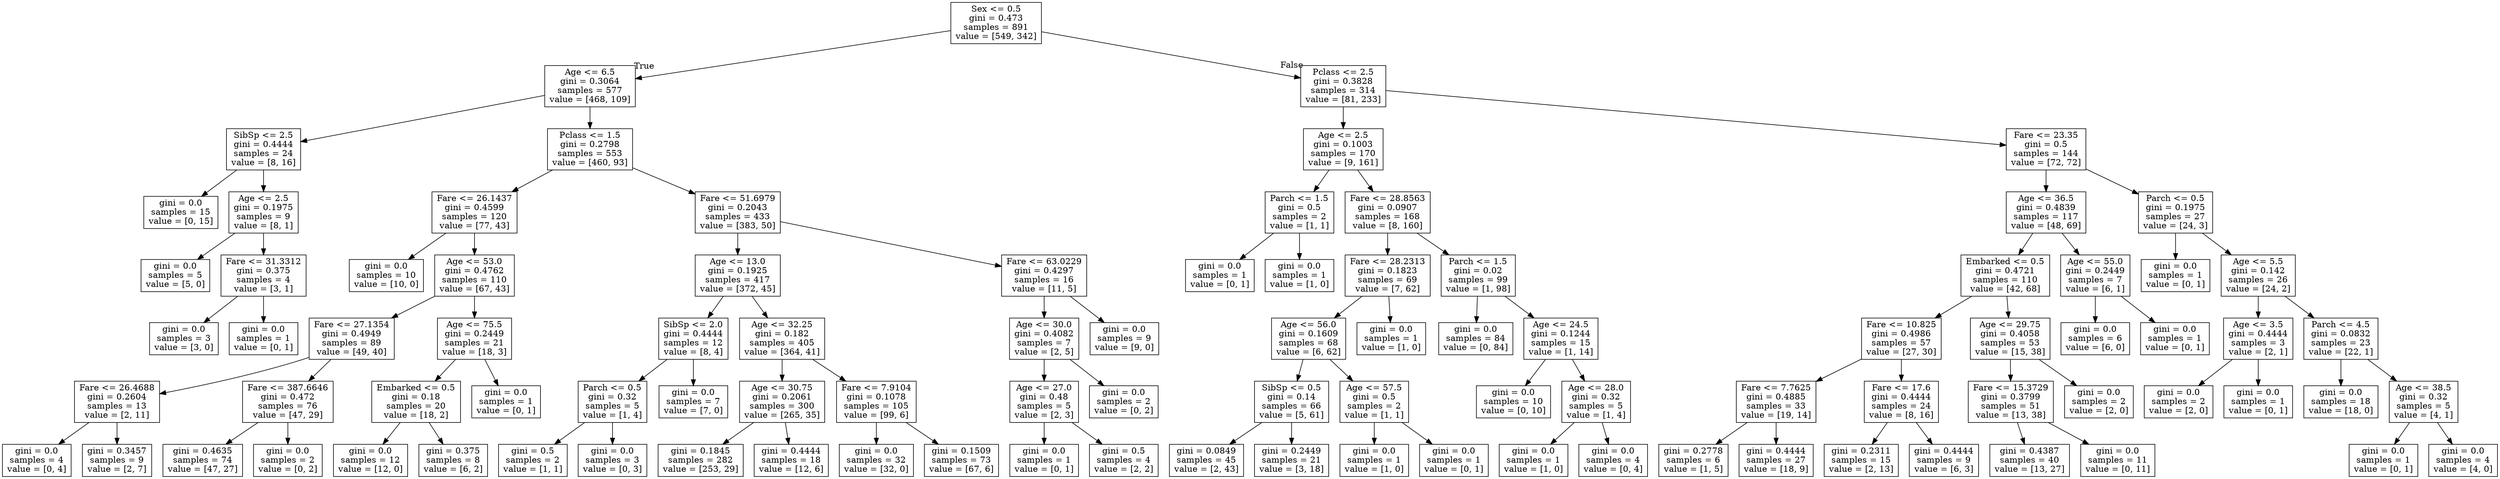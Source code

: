 digraph Tree {
node [shape=box] ;
0 [label="Sex <= 0.5\ngini = 0.473\nsamples = 891\nvalue = [549, 342]"] ;
1 [label="Age <= 6.5\ngini = 0.3064\nsamples = 577\nvalue = [468, 109]"] ;
0 -> 1 [labeldistance=2.5, labelangle=45, headlabel="True"] ;
2 [label="SibSp <= 2.5\ngini = 0.4444\nsamples = 24\nvalue = [8, 16]"] ;
1 -> 2 ;
3 [label="gini = 0.0\nsamples = 15\nvalue = [0, 15]"] ;
2 -> 3 ;
4 [label="Age <= 2.5\ngini = 0.1975\nsamples = 9\nvalue = [8, 1]"] ;
2 -> 4 ;
5 [label="gini = 0.0\nsamples = 5\nvalue = [5, 0]"] ;
4 -> 5 ;
6 [label="Fare <= 31.3312\ngini = 0.375\nsamples = 4\nvalue = [3, 1]"] ;
4 -> 6 ;
7 [label="gini = 0.0\nsamples = 3\nvalue = [3, 0]"] ;
6 -> 7 ;
8 [label="gini = 0.0\nsamples = 1\nvalue = [0, 1]"] ;
6 -> 8 ;
9 [label="Pclass <= 1.5\ngini = 0.2798\nsamples = 553\nvalue = [460, 93]"] ;
1 -> 9 ;
10 [label="Fare <= 26.1437\ngini = 0.4599\nsamples = 120\nvalue = [77, 43]"] ;
9 -> 10 ;
11 [label="gini = 0.0\nsamples = 10\nvalue = [10, 0]"] ;
10 -> 11 ;
12 [label="Age <= 53.0\ngini = 0.4762\nsamples = 110\nvalue = [67, 43]"] ;
10 -> 12 ;
13 [label="Fare <= 27.1354\ngini = 0.4949\nsamples = 89\nvalue = [49, 40]"] ;
12 -> 13 ;
14 [label="Fare <= 26.4688\ngini = 0.2604\nsamples = 13\nvalue = [2, 11]"] ;
13 -> 14 ;
15 [label="gini = 0.0\nsamples = 4\nvalue = [0, 4]"] ;
14 -> 15 ;
16 [label="gini = 0.3457\nsamples = 9\nvalue = [2, 7]"] ;
14 -> 16 ;
17 [label="Fare <= 387.6646\ngini = 0.472\nsamples = 76\nvalue = [47, 29]"] ;
13 -> 17 ;
18 [label="gini = 0.4635\nsamples = 74\nvalue = [47, 27]"] ;
17 -> 18 ;
19 [label="gini = 0.0\nsamples = 2\nvalue = [0, 2]"] ;
17 -> 19 ;
20 [label="Age <= 75.5\ngini = 0.2449\nsamples = 21\nvalue = [18, 3]"] ;
12 -> 20 ;
21 [label="Embarked <= 0.5\ngini = 0.18\nsamples = 20\nvalue = [18, 2]"] ;
20 -> 21 ;
22 [label="gini = 0.0\nsamples = 12\nvalue = [12, 0]"] ;
21 -> 22 ;
23 [label="gini = 0.375\nsamples = 8\nvalue = [6, 2]"] ;
21 -> 23 ;
24 [label="gini = 0.0\nsamples = 1\nvalue = [0, 1]"] ;
20 -> 24 ;
25 [label="Fare <= 51.6979\ngini = 0.2043\nsamples = 433\nvalue = [383, 50]"] ;
9 -> 25 ;
26 [label="Age <= 13.0\ngini = 0.1925\nsamples = 417\nvalue = [372, 45]"] ;
25 -> 26 ;
27 [label="SibSp <= 2.0\ngini = 0.4444\nsamples = 12\nvalue = [8, 4]"] ;
26 -> 27 ;
28 [label="Parch <= 0.5\ngini = 0.32\nsamples = 5\nvalue = [1, 4]"] ;
27 -> 28 ;
29 [label="gini = 0.5\nsamples = 2\nvalue = [1, 1]"] ;
28 -> 29 ;
30 [label="gini = 0.0\nsamples = 3\nvalue = [0, 3]"] ;
28 -> 30 ;
31 [label="gini = 0.0\nsamples = 7\nvalue = [7, 0]"] ;
27 -> 31 ;
32 [label="Age <= 32.25\ngini = 0.182\nsamples = 405\nvalue = [364, 41]"] ;
26 -> 32 ;
33 [label="Age <= 30.75\ngini = 0.2061\nsamples = 300\nvalue = [265, 35]"] ;
32 -> 33 ;
34 [label="gini = 0.1845\nsamples = 282\nvalue = [253, 29]"] ;
33 -> 34 ;
35 [label="gini = 0.4444\nsamples = 18\nvalue = [12, 6]"] ;
33 -> 35 ;
36 [label="Fare <= 7.9104\ngini = 0.1078\nsamples = 105\nvalue = [99, 6]"] ;
32 -> 36 ;
37 [label="gini = 0.0\nsamples = 32\nvalue = [32, 0]"] ;
36 -> 37 ;
38 [label="gini = 0.1509\nsamples = 73\nvalue = [67, 6]"] ;
36 -> 38 ;
39 [label="Fare <= 63.0229\ngini = 0.4297\nsamples = 16\nvalue = [11, 5]"] ;
25 -> 39 ;
40 [label="Age <= 30.0\ngini = 0.4082\nsamples = 7\nvalue = [2, 5]"] ;
39 -> 40 ;
41 [label="Age <= 27.0\ngini = 0.48\nsamples = 5\nvalue = [2, 3]"] ;
40 -> 41 ;
42 [label="gini = 0.0\nsamples = 1\nvalue = [0, 1]"] ;
41 -> 42 ;
43 [label="gini = 0.5\nsamples = 4\nvalue = [2, 2]"] ;
41 -> 43 ;
44 [label="gini = 0.0\nsamples = 2\nvalue = [0, 2]"] ;
40 -> 44 ;
45 [label="gini = 0.0\nsamples = 9\nvalue = [9, 0]"] ;
39 -> 45 ;
46 [label="Pclass <= 2.5\ngini = 0.3828\nsamples = 314\nvalue = [81, 233]"] ;
0 -> 46 [labeldistance=2.5, labelangle=-45, headlabel="False"] ;
47 [label="Age <= 2.5\ngini = 0.1003\nsamples = 170\nvalue = [9, 161]"] ;
46 -> 47 ;
48 [label="Parch <= 1.5\ngini = 0.5\nsamples = 2\nvalue = [1, 1]"] ;
47 -> 48 ;
49 [label="gini = 0.0\nsamples = 1\nvalue = [0, 1]"] ;
48 -> 49 ;
50 [label="gini = 0.0\nsamples = 1\nvalue = [1, 0]"] ;
48 -> 50 ;
51 [label="Fare <= 28.8563\ngini = 0.0907\nsamples = 168\nvalue = [8, 160]"] ;
47 -> 51 ;
52 [label="Fare <= 28.2313\ngini = 0.1823\nsamples = 69\nvalue = [7, 62]"] ;
51 -> 52 ;
53 [label="Age <= 56.0\ngini = 0.1609\nsamples = 68\nvalue = [6, 62]"] ;
52 -> 53 ;
54 [label="SibSp <= 0.5\ngini = 0.14\nsamples = 66\nvalue = [5, 61]"] ;
53 -> 54 ;
55 [label="gini = 0.0849\nsamples = 45\nvalue = [2, 43]"] ;
54 -> 55 ;
56 [label="gini = 0.2449\nsamples = 21\nvalue = [3, 18]"] ;
54 -> 56 ;
57 [label="Age <= 57.5\ngini = 0.5\nsamples = 2\nvalue = [1, 1]"] ;
53 -> 57 ;
58 [label="gini = 0.0\nsamples = 1\nvalue = [1, 0]"] ;
57 -> 58 ;
59 [label="gini = 0.0\nsamples = 1\nvalue = [0, 1]"] ;
57 -> 59 ;
60 [label="gini = 0.0\nsamples = 1\nvalue = [1, 0]"] ;
52 -> 60 ;
61 [label="Parch <= 1.5\ngini = 0.02\nsamples = 99\nvalue = [1, 98]"] ;
51 -> 61 ;
62 [label="gini = 0.0\nsamples = 84\nvalue = [0, 84]"] ;
61 -> 62 ;
63 [label="Age <= 24.5\ngini = 0.1244\nsamples = 15\nvalue = [1, 14]"] ;
61 -> 63 ;
64 [label="gini = 0.0\nsamples = 10\nvalue = [0, 10]"] ;
63 -> 64 ;
65 [label="Age <= 28.0\ngini = 0.32\nsamples = 5\nvalue = [1, 4]"] ;
63 -> 65 ;
66 [label="gini = 0.0\nsamples = 1\nvalue = [1, 0]"] ;
65 -> 66 ;
67 [label="gini = 0.0\nsamples = 4\nvalue = [0, 4]"] ;
65 -> 67 ;
68 [label="Fare <= 23.35\ngini = 0.5\nsamples = 144\nvalue = [72, 72]"] ;
46 -> 68 ;
69 [label="Age <= 36.5\ngini = 0.4839\nsamples = 117\nvalue = [48, 69]"] ;
68 -> 69 ;
70 [label="Embarked <= 0.5\ngini = 0.4721\nsamples = 110\nvalue = [42, 68]"] ;
69 -> 70 ;
71 [label="Fare <= 10.825\ngini = 0.4986\nsamples = 57\nvalue = [27, 30]"] ;
70 -> 71 ;
72 [label="Fare <= 7.7625\ngini = 0.4885\nsamples = 33\nvalue = [19, 14]"] ;
71 -> 72 ;
73 [label="gini = 0.2778\nsamples = 6\nvalue = [1, 5]"] ;
72 -> 73 ;
74 [label="gini = 0.4444\nsamples = 27\nvalue = [18, 9]"] ;
72 -> 74 ;
75 [label="Fare <= 17.6\ngini = 0.4444\nsamples = 24\nvalue = [8, 16]"] ;
71 -> 75 ;
76 [label="gini = 0.2311\nsamples = 15\nvalue = [2, 13]"] ;
75 -> 76 ;
77 [label="gini = 0.4444\nsamples = 9\nvalue = [6, 3]"] ;
75 -> 77 ;
78 [label="Age <= 29.75\ngini = 0.4058\nsamples = 53\nvalue = [15, 38]"] ;
70 -> 78 ;
79 [label="Fare <= 15.3729\ngini = 0.3799\nsamples = 51\nvalue = [13, 38]"] ;
78 -> 79 ;
80 [label="gini = 0.4387\nsamples = 40\nvalue = [13, 27]"] ;
79 -> 80 ;
81 [label="gini = 0.0\nsamples = 11\nvalue = [0, 11]"] ;
79 -> 81 ;
82 [label="gini = 0.0\nsamples = 2\nvalue = [2, 0]"] ;
78 -> 82 ;
83 [label="Age <= 55.0\ngini = 0.2449\nsamples = 7\nvalue = [6, 1]"] ;
69 -> 83 ;
84 [label="gini = 0.0\nsamples = 6\nvalue = [6, 0]"] ;
83 -> 84 ;
85 [label="gini = 0.0\nsamples = 1\nvalue = [0, 1]"] ;
83 -> 85 ;
86 [label="Parch <= 0.5\ngini = 0.1975\nsamples = 27\nvalue = [24, 3]"] ;
68 -> 86 ;
87 [label="gini = 0.0\nsamples = 1\nvalue = [0, 1]"] ;
86 -> 87 ;
88 [label="Age <= 5.5\ngini = 0.142\nsamples = 26\nvalue = [24, 2]"] ;
86 -> 88 ;
89 [label="Age <= 3.5\ngini = 0.4444\nsamples = 3\nvalue = [2, 1]"] ;
88 -> 89 ;
90 [label="gini = 0.0\nsamples = 2\nvalue = [2, 0]"] ;
89 -> 90 ;
91 [label="gini = 0.0\nsamples = 1\nvalue = [0, 1]"] ;
89 -> 91 ;
92 [label="Parch <= 4.5\ngini = 0.0832\nsamples = 23\nvalue = [22, 1]"] ;
88 -> 92 ;
93 [label="gini = 0.0\nsamples = 18\nvalue = [18, 0]"] ;
92 -> 93 ;
94 [label="Age <= 38.5\ngini = 0.32\nsamples = 5\nvalue = [4, 1]"] ;
92 -> 94 ;
95 [label="gini = 0.0\nsamples = 1\nvalue = [0, 1]"] ;
94 -> 95 ;
96 [label="gini = 0.0\nsamples = 4\nvalue = [4, 0]"] ;
94 -> 96 ;
}